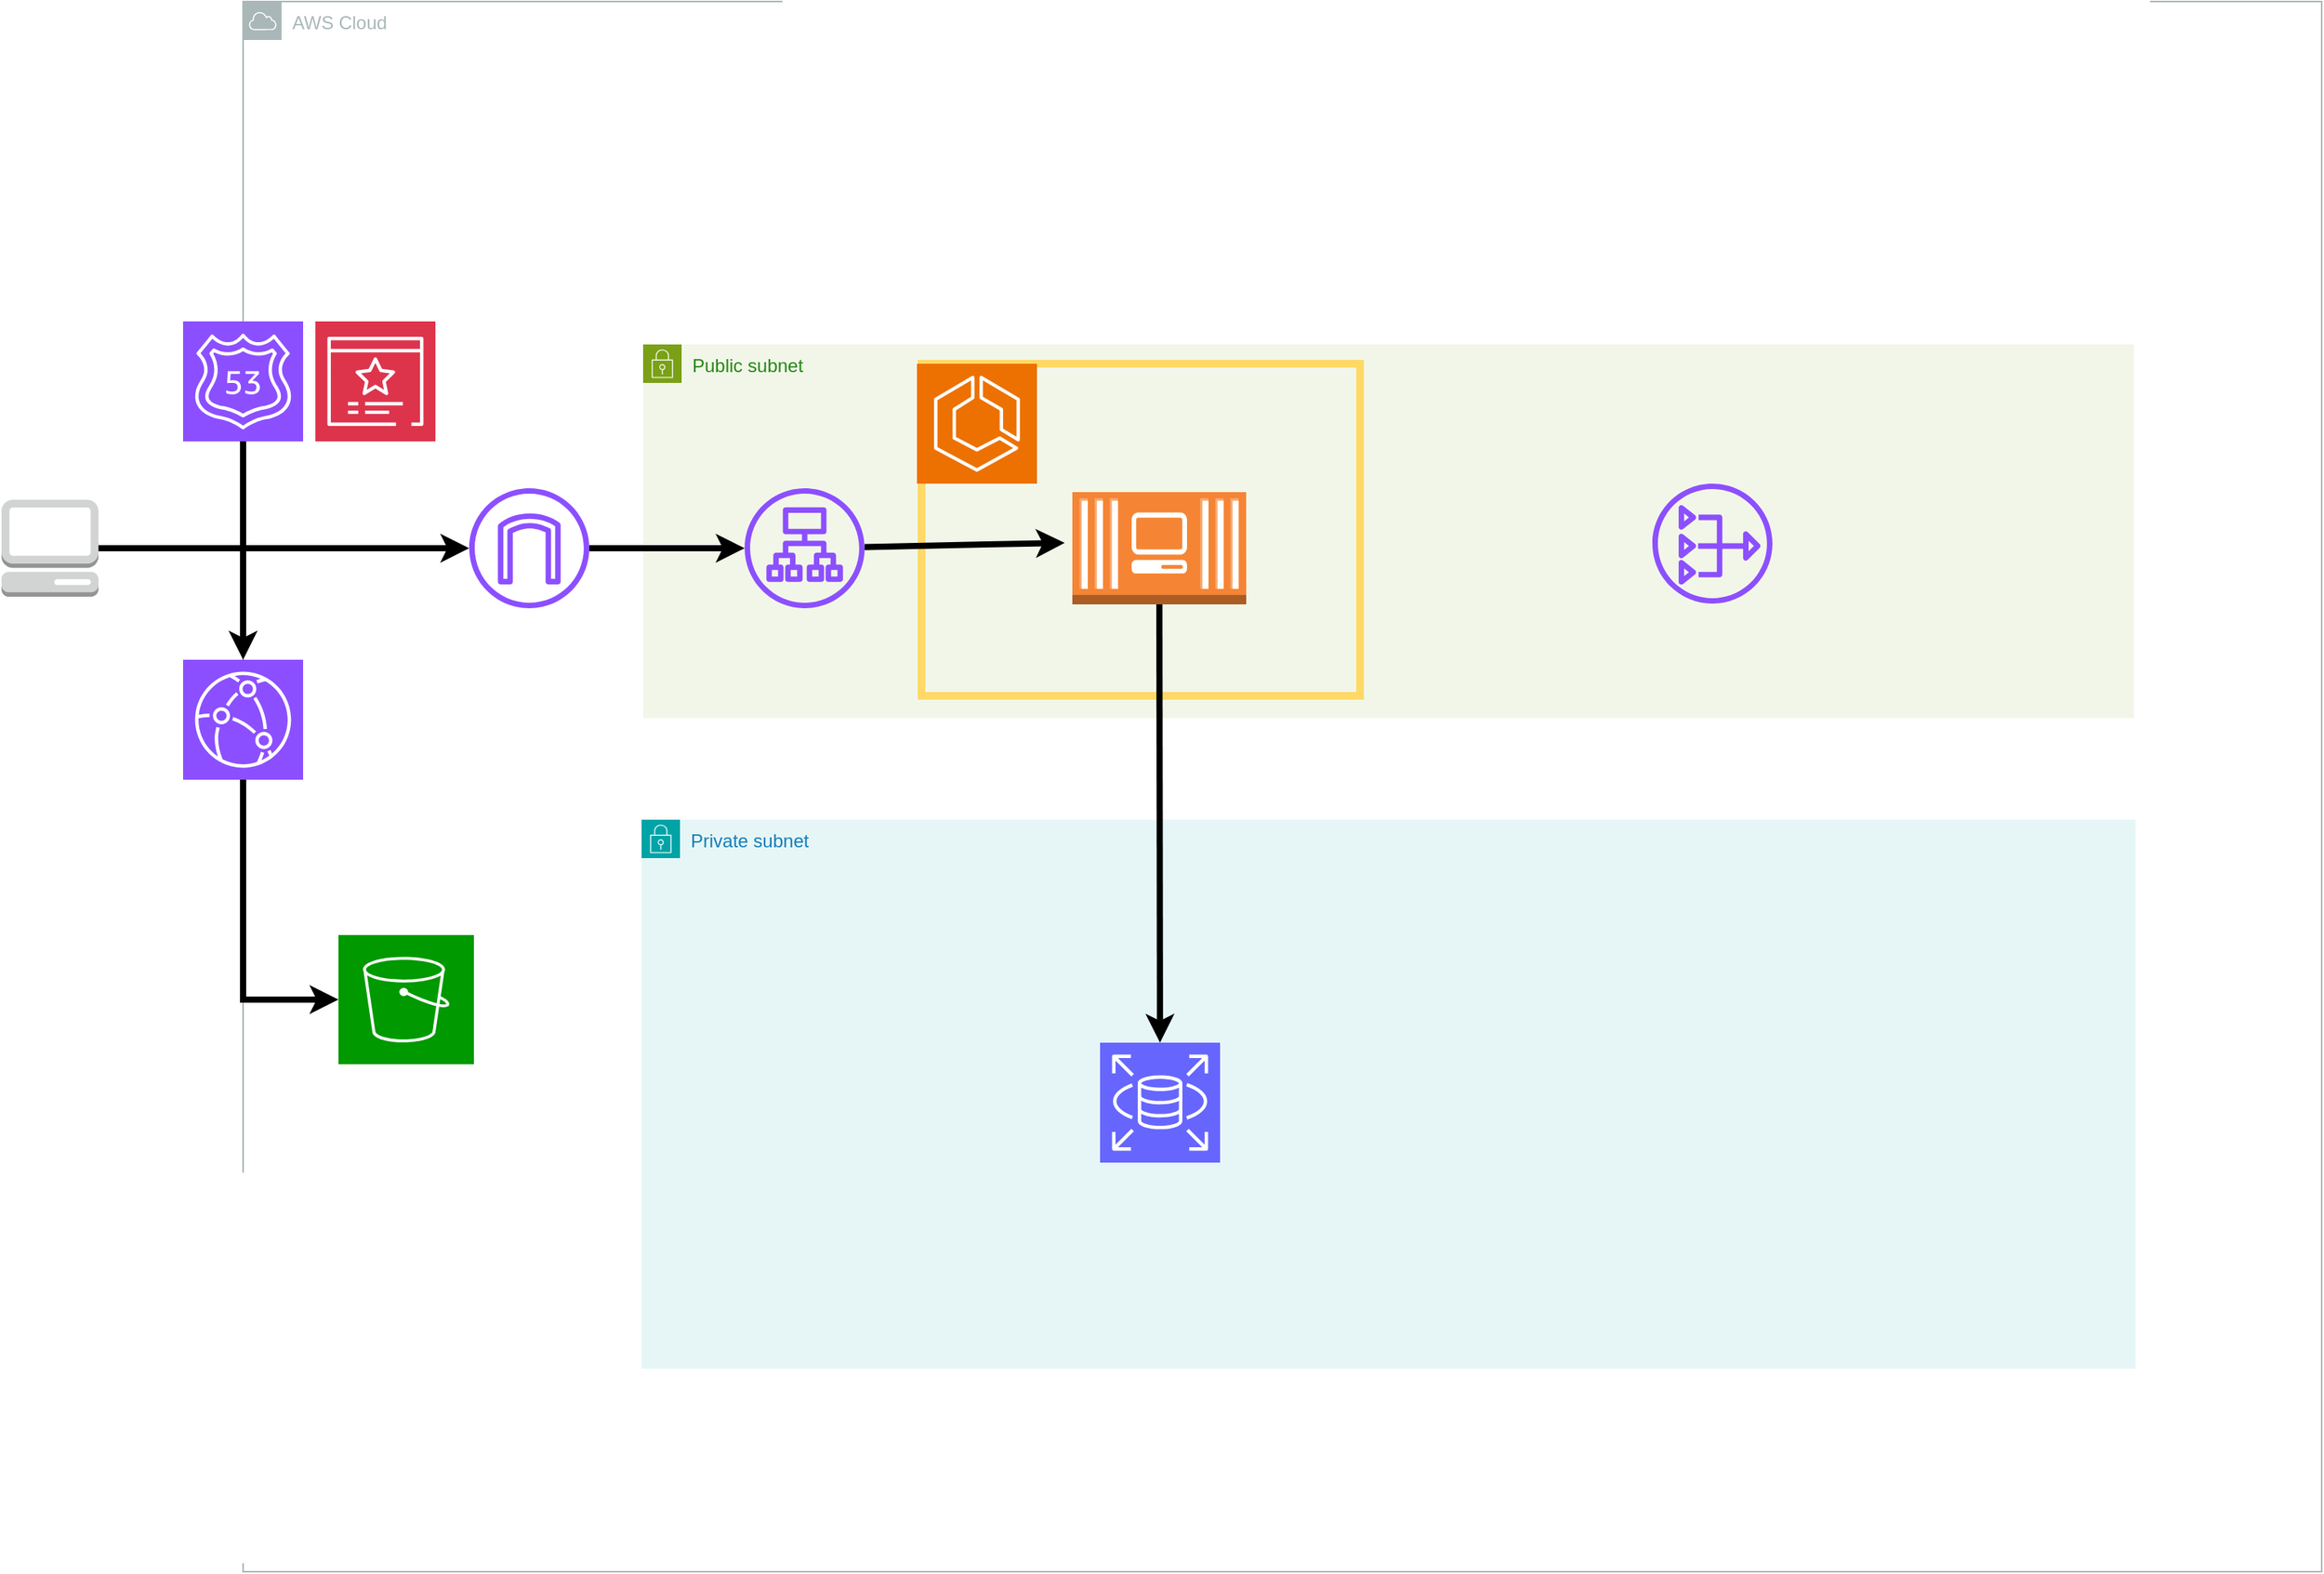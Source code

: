 <mxfile version="26.0.16">
  <diagram id="Ht1M8jgEwFfnCIfOTk4-" name="Page-1">
    <mxGraphModel dx="2254" dy="1257" grid="0" gridSize="28" guides="1" tooltips="1" connect="0" arrows="0" fold="1" page="1" pageScale="1" pageWidth="827" pageHeight="1169" background="none" math="0" shadow="0">
      <root>
        <mxCell id="0" />
        <mxCell id="1" parent="0" />
        <object label="AWSCLOUD" AWS="" id="H83YMFemYhTHk2rvLG6M-8">
          <mxCell style="locked=1;" parent="0" />
        </object>
        <mxCell id="H83YMFemYhTHk2rvLG6M-18" value="AWS Cloud" style="sketch=0;outlineConnect=0;gradientColor=none;html=1;whiteSpace=wrap;fontSize=12;fontStyle=0;shape=mxgraph.aws4.group;grIcon=mxgraph.aws4.group_aws_cloud;strokeColor=#AAB7B8;fillColor=none;verticalAlign=top;align=left;spacingLeft=30;fontColor=#AAB7B8;dashed=0;" vertex="1" parent="H83YMFemYhTHk2rvLG6M-8">
          <mxGeometry x="182" y="118" width="1351" height="1021" as="geometry" />
        </mxCell>
        <mxCell id="H83YMFemYhTHk2rvLG6M-10" value="AZ" style="locked=1;" parent="0" />
        <mxCell id="H83YMFemYhTHk2rvLG6M-11" value="サブネット" style="locked=1;" parent="0" />
        <mxCell id="H83YMFemYhTHk2rvLG6M-20" value="Public subnet" style="points=[[0,0],[0.25,0],[0.5,0],[0.75,0],[1,0],[1,0.25],[1,0.5],[1,0.75],[1,1],[0.75,1],[0.5,1],[0.25,1],[0,1],[0,0.75],[0,0.5],[0,0.25]];outlineConnect=0;gradientColor=none;html=1;whiteSpace=wrap;fontSize=12;fontStyle=0;container=1;pointerEvents=0;collapsible=0;recursiveResize=0;shape=mxgraph.aws4.group;grIcon=mxgraph.aws4.group_security_group;grStroke=0;strokeColor=#7AA116;fillColor=#F2F6E8;verticalAlign=top;align=left;spacingLeft=30;fontColor=#248814;dashed=0;" vertex="1" parent="H83YMFemYhTHk2rvLG6M-11">
          <mxGeometry x="442" y="341" width="969" height="243" as="geometry" />
        </mxCell>
        <mxCell id="H83YMFemYhTHk2rvLG6M-21" value="Private subnet" style="points=[[0,0],[0.25,0],[0.5,0],[0.75,0],[1,0],[1,0.25],[1,0.5],[1,0.75],[1,1],[0.75,1],[0.5,1],[0.25,1],[0,1],[0,0.75],[0,0.5],[0,0.25]];outlineConnect=0;gradientColor=none;html=1;whiteSpace=wrap;fontSize=12;fontStyle=0;container=1;pointerEvents=0;collapsible=0;recursiveResize=0;shape=mxgraph.aws4.group;grIcon=mxgraph.aws4.group_security_group;grStroke=0;strokeColor=#00A4A6;fillColor=#E6F6F7;verticalAlign=top;align=left;spacingLeft=30;fontColor=#147EBA;dashed=0;" vertex="1" parent="H83YMFemYhTHk2rvLG6M-11">
          <mxGeometry x="441" y="650" width="971" height="357" as="geometry" />
        </mxCell>
        <mxCell id="H83YMFemYhTHk2rvLG6M-53" value="" style="rounded=0;whiteSpace=wrap;html=1;fillColor=none;strokeWidth=5;strokeColor=#FFD966;" vertex="1" parent="H83YMFemYhTHk2rvLG6M-11">
          <mxGeometry x="623" y="353.5" width="285" height="216" as="geometry" />
        </mxCell>
        <mxCell id="H83YMFemYhTHk2rvLG6M-12" value="VPC" style="locked=1;" parent="0" visible="0" />
        <mxCell id="H83YMFemYhTHk2rvLG6M-19" value="VPC" style="sketch=0;outlineConnect=0;gradientColor=none;html=1;whiteSpace=wrap;fontSize=12;fontStyle=0;shape=mxgraph.aws4.group;grIcon=mxgraph.aws4.group_vpc;strokeColor=#879196;fillColor=none;verticalAlign=top;align=left;spacingLeft=30;fontColor=#879196;dashed=0;" vertex="1" parent="H83YMFemYhTHk2rvLG6M-12">
          <mxGeometry x="370" y="287" width="1103" height="825" as="geometry" />
        </mxCell>
        <mxCell id="H83YMFemYhTHk2rvLG6M-24" value="インスタンス" parent="0" />
        <mxCell id="H83YMFemYhTHk2rvLG6M-25" value="" style="outlineConnect=0;dashed=0;verticalLabelPosition=bottom;verticalAlign=top;align=center;html=1;shape=mxgraph.aws3.management_console;fillColor=#D2D3D3;gradientColor=none;" vertex="1" parent="H83YMFemYhTHk2rvLG6M-24">
          <mxGeometry x="25" y="442" width="63" height="63" as="geometry" />
        </mxCell>
        <mxCell id="H83YMFemYhTHk2rvLG6M-26" value="" style="sketch=0;points=[[0,0,0],[0.25,0,0],[0.5,0,0],[0.75,0,0],[1,0,0],[0,1,0],[0.25,1,0],[0.5,1,0],[0.75,1,0],[1,1,0],[0,0.25,0],[0,0.5,0],[0,0.75,0],[1,0.25,0],[1,0.5,0],[1,0.75,0]];outlineConnect=0;fontColor=#232F3E;fillColor=#8C4FFF;strokeColor=#ffffff;dashed=0;verticalLabelPosition=bottom;verticalAlign=top;align=center;html=1;fontSize=12;fontStyle=0;aspect=fixed;shape=mxgraph.aws4.resourceIcon;resIcon=mxgraph.aws4.route_53;" vertex="1" parent="H83YMFemYhTHk2rvLG6M-24">
          <mxGeometry x="143" y="326" width="78" height="78" as="geometry" />
        </mxCell>
        <mxCell id="H83YMFemYhTHk2rvLG6M-29" value="" style="endArrow=classic;html=1;rounded=0;strokeWidth=4;" edge="1" parent="H83YMFemYhTHk2rvLG6M-24" source="H83YMFemYhTHk2rvLG6M-25" target="H83YMFemYhTHk2rvLG6M-30">
          <mxGeometry width="50" height="50" relative="1" as="geometry">
            <mxPoint x="823" y="-67" as="sourcePoint" />
            <mxPoint x="825.25" y="110" as="targetPoint" />
          </mxGeometry>
        </mxCell>
        <mxCell id="H83YMFemYhTHk2rvLG6M-30" value="" style="sketch=0;outlineConnect=0;fontColor=#232F3E;gradientColor=none;fillColor=#8C4FFF;strokeColor=none;dashed=0;verticalLabelPosition=bottom;verticalAlign=top;align=center;html=1;fontSize=12;fontStyle=0;aspect=fixed;pointerEvents=1;shape=mxgraph.aws4.internet_gateway;" vertex="1" parent="H83YMFemYhTHk2rvLG6M-24">
          <mxGeometry x="329" y="434.5" width="78" height="78" as="geometry" />
        </mxCell>
        <mxCell id="H83YMFemYhTHk2rvLG6M-33" value="" style="endArrow=classic;html=1;rounded=0;strokeWidth=4;" edge="1" parent="H83YMFemYhTHk2rvLG6M-24" source="H83YMFemYhTHk2rvLG6M-26" target="H83YMFemYhTHk2rvLG6M-34">
          <mxGeometry width="50" height="50" relative="1" as="geometry">
            <mxPoint x="178" y="414" as="sourcePoint" />
            <mxPoint x="1033" y="27" as="targetPoint" />
          </mxGeometry>
        </mxCell>
        <mxCell id="H83YMFemYhTHk2rvLG6M-34" value="" style="sketch=0;points=[[0,0,0],[0.25,0,0],[0.5,0,0],[0.75,0,0],[1,0,0],[0,1,0],[0.25,1,0],[0.5,1,0],[0.75,1,0],[1,1,0],[0,0.25,0],[0,0.5,0],[0,0.75,0],[1,0.25,0],[1,0.5,0],[1,0.75,0]];outlineConnect=0;fontColor=#232F3E;fillColor=#8C4FFF;strokeColor=#ffffff;dashed=0;verticalLabelPosition=bottom;verticalAlign=top;align=center;html=1;fontSize=12;fontStyle=0;aspect=fixed;shape=mxgraph.aws4.resourceIcon;resIcon=mxgraph.aws4.cloudfront;" vertex="1" parent="H83YMFemYhTHk2rvLG6M-24">
          <mxGeometry x="143" y="546.0" width="78" height="78" as="geometry" />
        </mxCell>
        <mxCell id="H83YMFemYhTHk2rvLG6M-35" value="" style="sketch=0;pointerEvents=1;shadow=0;dashed=0;html=1;strokeColor=none;fillColor=#009900;labelPosition=center;verticalLabelPosition=bottom;verticalAlign=top;align=center;outlineConnect=0;shape=mxgraph.veeam2.aws_s3;" vertex="1" parent="H83YMFemYhTHk2rvLG6M-24">
          <mxGeometry x="244" y="725" width="88" height="84" as="geometry" />
        </mxCell>
        <mxCell id="H83YMFemYhTHk2rvLG6M-44" value="" style="endArrow=classic;html=1;rounded=0;strokeWidth=4;" edge="1" parent="H83YMFemYhTHk2rvLG6M-24" source="H83YMFemYhTHk2rvLG6M-34" target="H83YMFemYhTHk2rvLG6M-35">
          <mxGeometry width="50" height="50" relative="1" as="geometry">
            <mxPoint x="81" y="826" as="sourcePoint" />
            <mxPoint x="182" y="546" as="targetPoint" />
            <Array as="points">
              <mxPoint x="182" y="767" />
            </Array>
          </mxGeometry>
        </mxCell>
        <mxCell id="H83YMFemYhTHk2rvLG6M-47" value="" style="sketch=0;outlineConnect=0;fontColor=#232F3E;gradientColor=none;fillColor=#8C4FFF;strokeColor=none;dashed=0;verticalLabelPosition=bottom;verticalAlign=top;align=center;html=1;fontSize=12;fontStyle=0;aspect=fixed;pointerEvents=1;shape=mxgraph.aws4.nat_gateway;" vertex="1" parent="H83YMFemYhTHk2rvLG6M-24">
          <mxGeometry x="1098" y="431.5" width="78" height="78" as="geometry" />
        </mxCell>
        <mxCell id="H83YMFemYhTHk2rvLG6M-48" value="" style="sketch=0;outlineConnect=0;fontColor=#232F3E;gradientColor=none;fillColor=#8C4FFF;strokeColor=none;dashed=0;verticalLabelPosition=bottom;verticalAlign=top;align=center;html=1;fontSize=12;fontStyle=0;aspect=fixed;pointerEvents=1;shape=mxgraph.aws4.application_load_balancer;" vertex="1" parent="H83YMFemYhTHk2rvLG6M-24">
          <mxGeometry x="508" y="434.5" width="78" height="78" as="geometry" />
        </mxCell>
        <mxCell id="H83YMFemYhTHk2rvLG6M-49" value="" style="sketch=0;points=[[0,0,0],[0.25,0,0],[0.5,0,0],[0.75,0,0],[1,0,0],[0,1,0],[0.25,1,0],[0.5,1,0],[0.75,1,0],[1,1,0],[0,0.25,0],[0,0.5,0],[0,0.75,0],[1,0.25,0],[1,0.5,0],[1,0.75,0]];outlineConnect=0;fontColor=#232F3E;fillColor=#ED7100;strokeColor=#ffffff;dashed=0;verticalLabelPosition=bottom;verticalAlign=top;align=center;html=1;fontSize=12;fontStyle=0;aspect=fixed;shape=mxgraph.aws4.resourceIcon;resIcon=mxgraph.aws4.ecs;" vertex="1" parent="H83YMFemYhTHk2rvLG6M-24">
          <mxGeometry x="620" y="353.5" width="78" height="78" as="geometry" />
        </mxCell>
        <mxCell id="H83YMFemYhTHk2rvLG6M-55" value="" style="outlineConnect=0;dashed=0;verticalLabelPosition=bottom;verticalAlign=top;align=center;html=1;shape=mxgraph.aws3.ec2_compute_container_3;fillColor=#F58534;gradientColor=none;" vertex="1" parent="H83YMFemYhTHk2rvLG6M-24">
          <mxGeometry x="721" y="437" width="113" height="73" as="geometry" />
        </mxCell>
        <mxCell id="H83YMFemYhTHk2rvLG6M-56" value="" style="endArrow=classic;html=1;rounded=0;strokeWidth=4;" edge="1" parent="H83YMFemYhTHk2rvLG6M-24" source="H83YMFemYhTHk2rvLG6M-30" target="H83YMFemYhTHk2rvLG6M-48">
          <mxGeometry width="50" height="50" relative="1" as="geometry">
            <mxPoint x="407" y="476.5" as="sourcePoint" />
            <mxPoint x="648" y="476.5" as="targetPoint" />
          </mxGeometry>
        </mxCell>
        <mxCell id="H83YMFemYhTHk2rvLG6M-57" value="" style="endArrow=classic;html=1;rounded=0;strokeWidth=4;" edge="1" parent="H83YMFemYhTHk2rvLG6M-24" source="H83YMFemYhTHk2rvLG6M-48">
          <mxGeometry width="50" height="50" relative="1" as="geometry">
            <mxPoint x="597" y="469.57" as="sourcePoint" />
            <mxPoint x="716" y="470" as="targetPoint" />
          </mxGeometry>
        </mxCell>
        <mxCell id="H83YMFemYhTHk2rvLG6M-58" value="" style="sketch=0;points=[[0,0,0],[0.25,0,0],[0.5,0,0],[0.75,0,0],[1,0,0],[0,1,0],[0.25,1,0],[0.5,1,0],[0.75,1,0],[1,1,0],[0,0.25,0],[0,0.5,0],[0,0.75,0],[1,0.25,0],[1,0.5,0],[1,0.75,0]];outlineConnect=0;fontColor=#232F3E;fillColor=#6666FF;strokeColor=#ffffff;dashed=0;verticalLabelPosition=bottom;verticalAlign=top;align=center;html=1;fontSize=12;fontStyle=0;aspect=fixed;shape=mxgraph.aws4.resourceIcon;resIcon=mxgraph.aws4.rds;" vertex="1" parent="H83YMFemYhTHk2rvLG6M-24">
          <mxGeometry x="739" y="795" width="78" height="78" as="geometry" />
        </mxCell>
        <mxCell id="H83YMFemYhTHk2rvLG6M-59" value="" style="endArrow=classic;html=1;rounded=0;strokeWidth=4;" edge="1" parent="H83YMFemYhTHk2rvLG6M-24" source="H83YMFemYhTHk2rvLG6M-55" target="H83YMFemYhTHk2rvLG6M-58">
          <mxGeometry width="50" height="50" relative="1" as="geometry">
            <mxPoint x="869" y="672.5" as="sourcePoint" />
            <mxPoint x="1110" y="672.5" as="targetPoint" />
          </mxGeometry>
        </mxCell>
        <mxCell id="H83YMFemYhTHk2rvLG6M-60" value="" style="sketch=0;points=[[0,0,0],[0.25,0,0],[0.5,0,0],[0.75,0,0],[1,0,0],[0,1,0],[0.25,1,0],[0.5,1,0],[0.75,1,0],[1,1,0],[0,0.25,0],[0,0.5,0],[0,0.75,0],[1,0.25,0],[1,0.5,0],[1,0.75,0]];outlineConnect=0;fontColor=#232F3E;fillColor=#DD344C;strokeColor=#ffffff;dashed=0;verticalLabelPosition=bottom;verticalAlign=top;align=center;html=1;fontSize=12;fontStyle=0;aspect=fixed;shape=mxgraph.aws4.resourceIcon;resIcon=mxgraph.aws4.certificate_manager_3;" vertex="1" parent="H83YMFemYhTHk2rvLG6M-24">
          <mxGeometry x="229" y="326" width="78" height="78" as="geometry" />
        </mxCell>
      </root>
    </mxGraphModel>
  </diagram>
</mxfile>
